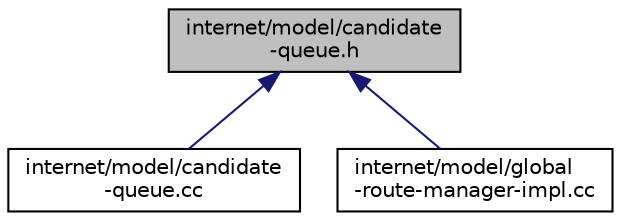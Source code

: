 digraph "internet/model/candidate-queue.h"
{
  edge [fontname="Helvetica",fontsize="10",labelfontname="Helvetica",labelfontsize="10"];
  node [fontname="Helvetica",fontsize="10",shape=record];
  Node1 [label="internet/model/candidate\l-queue.h",height=0.2,width=0.4,color="black", fillcolor="grey75", style="filled", fontcolor="black"];
  Node1 -> Node2 [dir="back",color="midnightblue",fontsize="10",style="solid"];
  Node2 [label="internet/model/candidate\l-queue.cc",height=0.2,width=0.4,color="black", fillcolor="white", style="filled",URL="$db/dc7/candidate-queue_8cc.html"];
  Node1 -> Node3 [dir="back",color="midnightblue",fontsize="10",style="solid"];
  Node3 [label="internet/model/global\l-route-manager-impl.cc",height=0.2,width=0.4,color="black", fillcolor="white", style="filled",URL="$de/d4e/global-route-manager-impl_8cc.html"];
}
